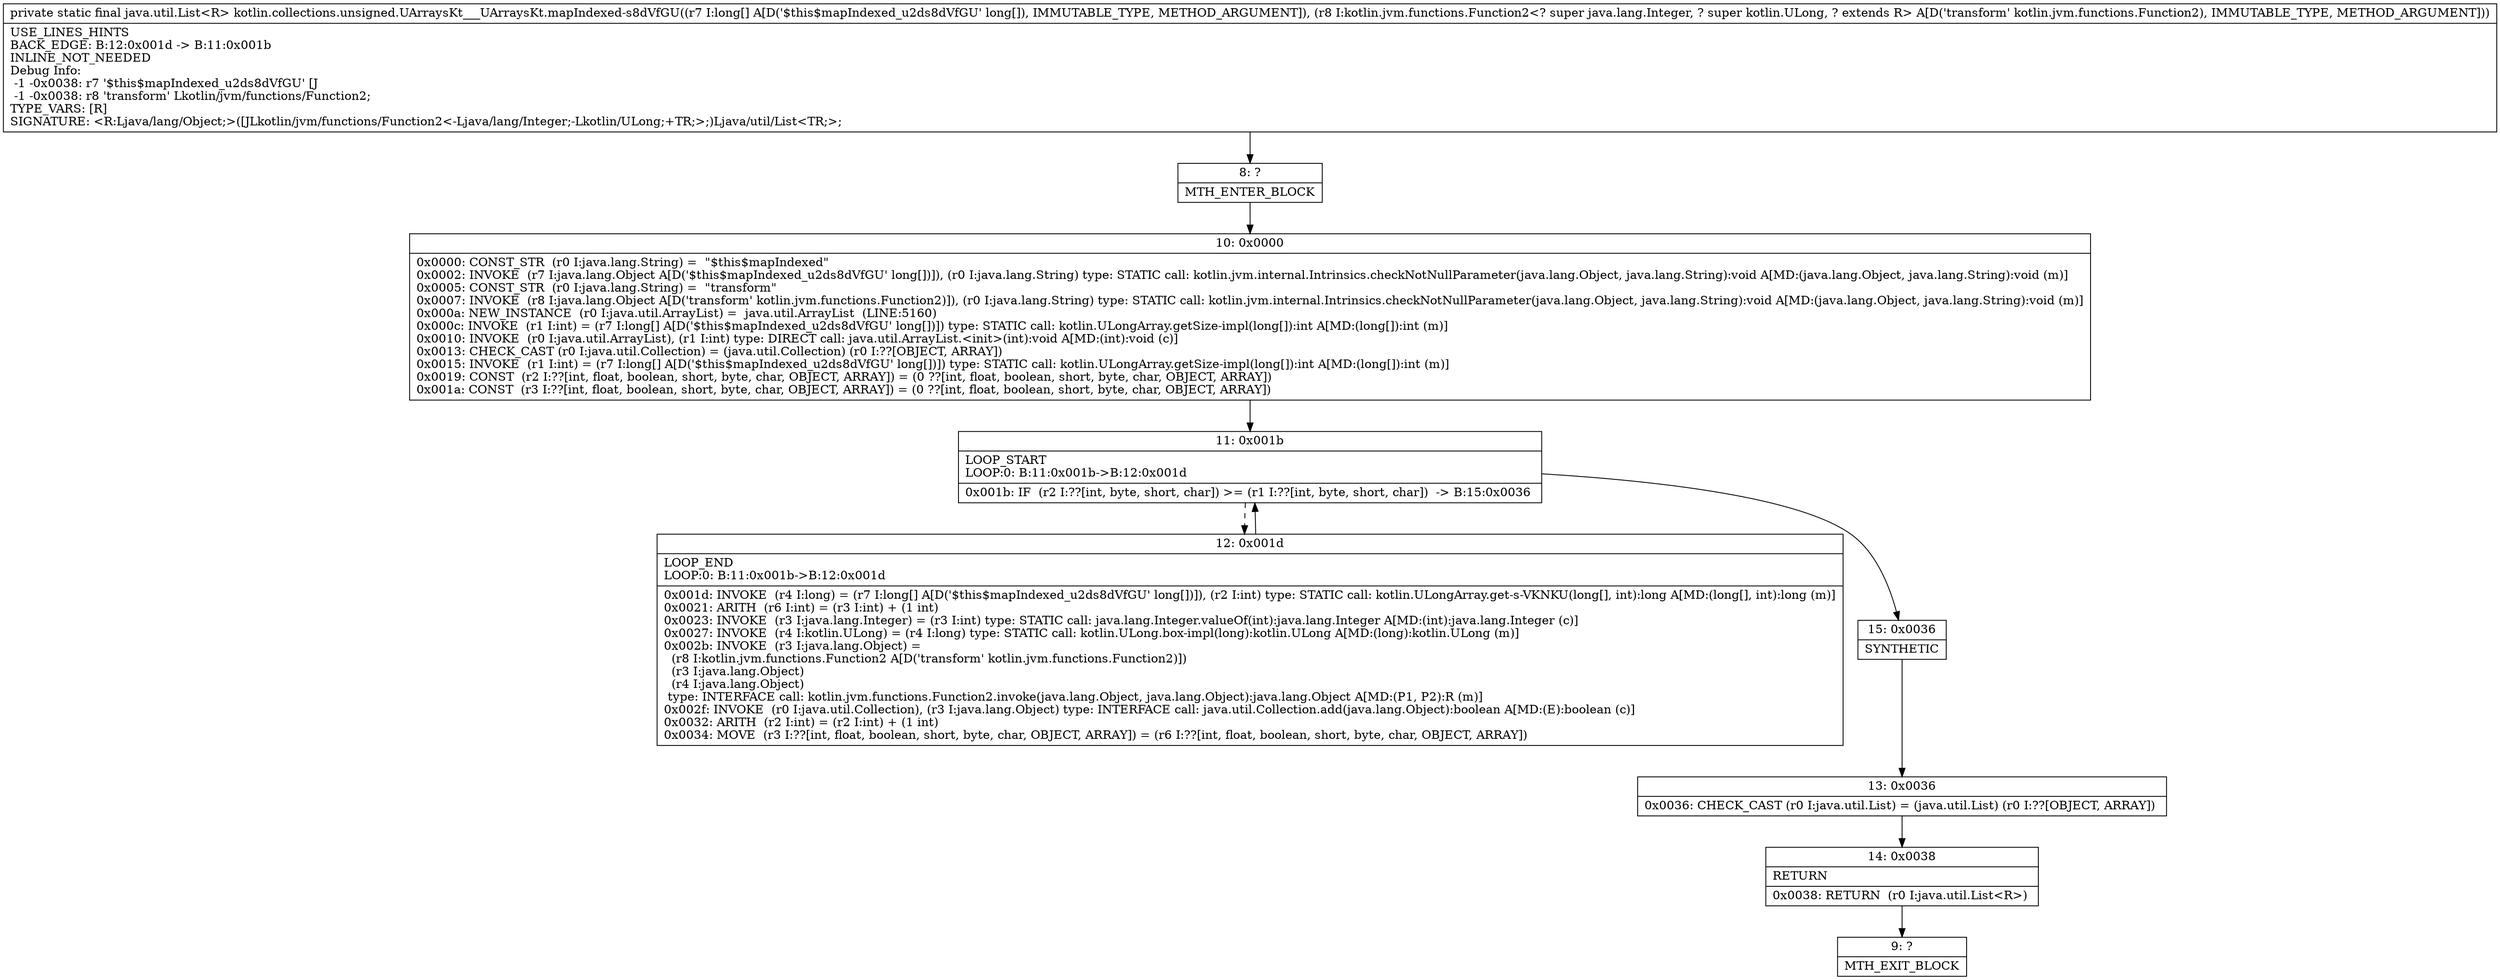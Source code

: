 digraph "CFG forkotlin.collections.unsigned.UArraysKt___UArraysKt.mapIndexed\-s8dVfGU([JLkotlin\/jvm\/functions\/Function2;)Ljava\/util\/List;" {
Node_8 [shape=record,label="{8\:\ ?|MTH_ENTER_BLOCK\l}"];
Node_10 [shape=record,label="{10\:\ 0x0000|0x0000: CONST_STR  (r0 I:java.lang.String) =  \"$this$mapIndexed\" \l0x0002: INVOKE  (r7 I:java.lang.Object A[D('$this$mapIndexed_u2ds8dVfGU' long[])]), (r0 I:java.lang.String) type: STATIC call: kotlin.jvm.internal.Intrinsics.checkNotNullParameter(java.lang.Object, java.lang.String):void A[MD:(java.lang.Object, java.lang.String):void (m)]\l0x0005: CONST_STR  (r0 I:java.lang.String) =  \"transform\" \l0x0007: INVOKE  (r8 I:java.lang.Object A[D('transform' kotlin.jvm.functions.Function2)]), (r0 I:java.lang.String) type: STATIC call: kotlin.jvm.internal.Intrinsics.checkNotNullParameter(java.lang.Object, java.lang.String):void A[MD:(java.lang.Object, java.lang.String):void (m)]\l0x000a: NEW_INSTANCE  (r0 I:java.util.ArrayList) =  java.util.ArrayList  (LINE:5160)\l0x000c: INVOKE  (r1 I:int) = (r7 I:long[] A[D('$this$mapIndexed_u2ds8dVfGU' long[])]) type: STATIC call: kotlin.ULongArray.getSize\-impl(long[]):int A[MD:(long[]):int (m)]\l0x0010: INVOKE  (r0 I:java.util.ArrayList), (r1 I:int) type: DIRECT call: java.util.ArrayList.\<init\>(int):void A[MD:(int):void (c)]\l0x0013: CHECK_CAST (r0 I:java.util.Collection) = (java.util.Collection) (r0 I:??[OBJECT, ARRAY]) \l0x0015: INVOKE  (r1 I:int) = (r7 I:long[] A[D('$this$mapIndexed_u2ds8dVfGU' long[])]) type: STATIC call: kotlin.ULongArray.getSize\-impl(long[]):int A[MD:(long[]):int (m)]\l0x0019: CONST  (r2 I:??[int, float, boolean, short, byte, char, OBJECT, ARRAY]) = (0 ??[int, float, boolean, short, byte, char, OBJECT, ARRAY]) \l0x001a: CONST  (r3 I:??[int, float, boolean, short, byte, char, OBJECT, ARRAY]) = (0 ??[int, float, boolean, short, byte, char, OBJECT, ARRAY]) \l}"];
Node_11 [shape=record,label="{11\:\ 0x001b|LOOP_START\lLOOP:0: B:11:0x001b\-\>B:12:0x001d\l|0x001b: IF  (r2 I:??[int, byte, short, char]) \>= (r1 I:??[int, byte, short, char])  \-\> B:15:0x0036 \l}"];
Node_12 [shape=record,label="{12\:\ 0x001d|LOOP_END\lLOOP:0: B:11:0x001b\-\>B:12:0x001d\l|0x001d: INVOKE  (r4 I:long) = (r7 I:long[] A[D('$this$mapIndexed_u2ds8dVfGU' long[])]), (r2 I:int) type: STATIC call: kotlin.ULongArray.get\-s\-VKNKU(long[], int):long A[MD:(long[], int):long (m)]\l0x0021: ARITH  (r6 I:int) = (r3 I:int) + (1 int) \l0x0023: INVOKE  (r3 I:java.lang.Integer) = (r3 I:int) type: STATIC call: java.lang.Integer.valueOf(int):java.lang.Integer A[MD:(int):java.lang.Integer (c)]\l0x0027: INVOKE  (r4 I:kotlin.ULong) = (r4 I:long) type: STATIC call: kotlin.ULong.box\-impl(long):kotlin.ULong A[MD:(long):kotlin.ULong (m)]\l0x002b: INVOKE  (r3 I:java.lang.Object) = \l  (r8 I:kotlin.jvm.functions.Function2 A[D('transform' kotlin.jvm.functions.Function2)])\l  (r3 I:java.lang.Object)\l  (r4 I:java.lang.Object)\l type: INTERFACE call: kotlin.jvm.functions.Function2.invoke(java.lang.Object, java.lang.Object):java.lang.Object A[MD:(P1, P2):R (m)]\l0x002f: INVOKE  (r0 I:java.util.Collection), (r3 I:java.lang.Object) type: INTERFACE call: java.util.Collection.add(java.lang.Object):boolean A[MD:(E):boolean (c)]\l0x0032: ARITH  (r2 I:int) = (r2 I:int) + (1 int) \l0x0034: MOVE  (r3 I:??[int, float, boolean, short, byte, char, OBJECT, ARRAY]) = (r6 I:??[int, float, boolean, short, byte, char, OBJECT, ARRAY]) \l}"];
Node_15 [shape=record,label="{15\:\ 0x0036|SYNTHETIC\l}"];
Node_13 [shape=record,label="{13\:\ 0x0036|0x0036: CHECK_CAST (r0 I:java.util.List) = (java.util.List) (r0 I:??[OBJECT, ARRAY]) \l}"];
Node_14 [shape=record,label="{14\:\ 0x0038|RETURN\l|0x0038: RETURN  (r0 I:java.util.List\<R\>) \l}"];
Node_9 [shape=record,label="{9\:\ ?|MTH_EXIT_BLOCK\l}"];
MethodNode[shape=record,label="{private static final java.util.List\<R\> kotlin.collections.unsigned.UArraysKt___UArraysKt.mapIndexed\-s8dVfGU((r7 I:long[] A[D('$this$mapIndexed_u2ds8dVfGU' long[]), IMMUTABLE_TYPE, METHOD_ARGUMENT]), (r8 I:kotlin.jvm.functions.Function2\<? super java.lang.Integer, ? super kotlin.ULong, ? extends R\> A[D('transform' kotlin.jvm.functions.Function2), IMMUTABLE_TYPE, METHOD_ARGUMENT]))  | USE_LINES_HINTS\lBACK_EDGE: B:12:0x001d \-\> B:11:0x001b\lINLINE_NOT_NEEDED\lDebug Info:\l  \-1 \-0x0038: r7 '$this$mapIndexed_u2ds8dVfGU' [J\l  \-1 \-0x0038: r8 'transform' Lkotlin\/jvm\/functions\/Function2;\lTYPE_VARS: [R]\lSIGNATURE: \<R:Ljava\/lang\/Object;\>([JLkotlin\/jvm\/functions\/Function2\<\-Ljava\/lang\/Integer;\-Lkotlin\/ULong;+TR;\>;)Ljava\/util\/List\<TR;\>;\l}"];
MethodNode -> Node_8;Node_8 -> Node_10;
Node_10 -> Node_11;
Node_11 -> Node_12[style=dashed];
Node_11 -> Node_15;
Node_12 -> Node_11;
Node_15 -> Node_13;
Node_13 -> Node_14;
Node_14 -> Node_9;
}

